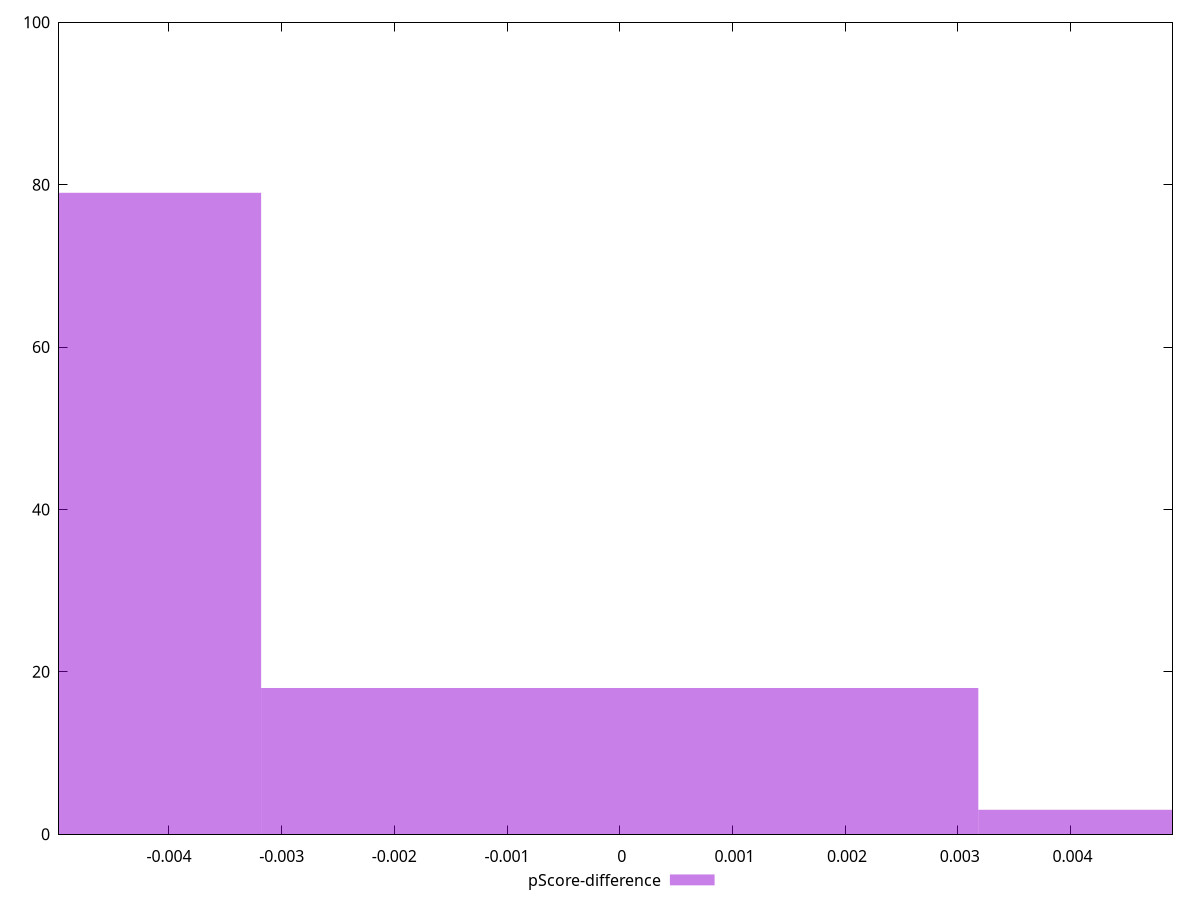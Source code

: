 reset

$pScoreDifference <<EOF
-0.006364503694024923 79
0 18
0.006364503694024923 3
EOF

set key outside below
set boxwidth 0.006364503694024923
set xrange [-0.004975996771030111:0.004905465003675613]
set yrange [0:100]
set trange [0:100]
set style fill transparent solid 0.5 noborder
set terminal svg size 640, 490 enhanced background rgb 'white'
set output "report_00019_2021-02-10T18-14-37.922Z//speed-index/samples/pages+cached+noadtech+nomedia/pScore-difference/histogram.svg"

plot $pScoreDifference title "pScore-difference" with boxes

reset
